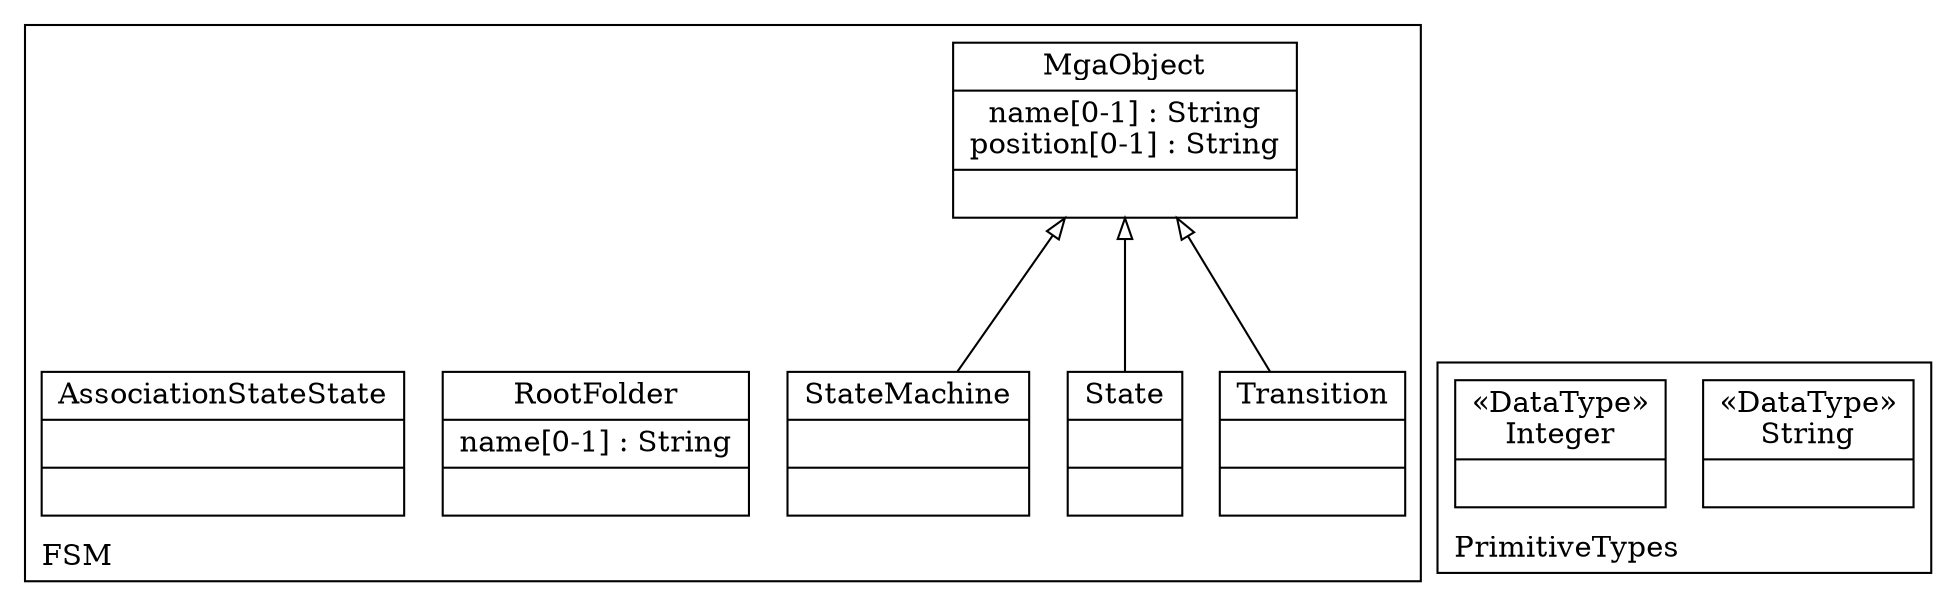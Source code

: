 digraph "KM3 Model in DOT" {
graph[rankdir=BT,labeljust=l,labelloc=t,nodeSep=0.75,compound=true];
 subgraph "cluster_FSM"{
labelloc=t
color=black
label=FSM
 node[shape=record];
MgaObject[label="{MgaObject|name[0-1] : String\nposition[0-1] : String| }"]
;
 node[shape=record];
Transition[label="{Transition| | }"]
 Transition->MgaObject[arrowhead=onormal,group=MgaObject,minlen=2,constraint=true,]
;
 node[shape=record];
State[label="{State| | }"]
 State->MgaObject[arrowhead=onormal,group=MgaObject,minlen=2,constraint=true,]
;
 node[shape=record];
StateMachine[label="{StateMachine| | }"]
 StateMachine->MgaObject[arrowhead=onormal,group=MgaObject,minlen=2,constraint=true,]
;
 node[shape=record];
RootFolder[label="{RootFolder|name[0-1] : String| }"]
;
 node[shape=record];
AssociationStateState[label="{AssociationStateState| | }"]
;

} subgraph "cluster_PrimitiveTypes"{
labelloc=t
color=black
label=PrimitiveTypes
 node[shape=record];
String[label="{&#171;DataType&#187;\nString|}"]
;
 node[shape=record];
Integer[label="{&#171;DataType&#187;\nInteger|}"]
;

}
}